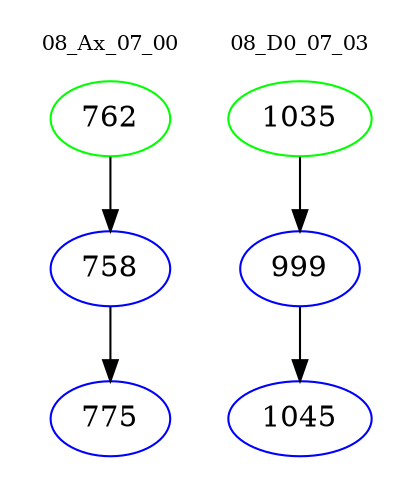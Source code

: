 digraph{
subgraph cluster_0 {
color = white
label = "08_Ax_07_00";
fontsize=10;
T0_762 [label="762", color="green"]
T0_762 -> T0_758 [color="black"]
T0_758 [label="758", color="blue"]
T0_758 -> T0_775 [color="black"]
T0_775 [label="775", color="blue"]
}
subgraph cluster_1 {
color = white
label = "08_D0_07_03";
fontsize=10;
T1_1035 [label="1035", color="green"]
T1_1035 -> T1_999 [color="black"]
T1_999 [label="999", color="blue"]
T1_999 -> T1_1045 [color="black"]
T1_1045 [label="1045", color="blue"]
}
}
